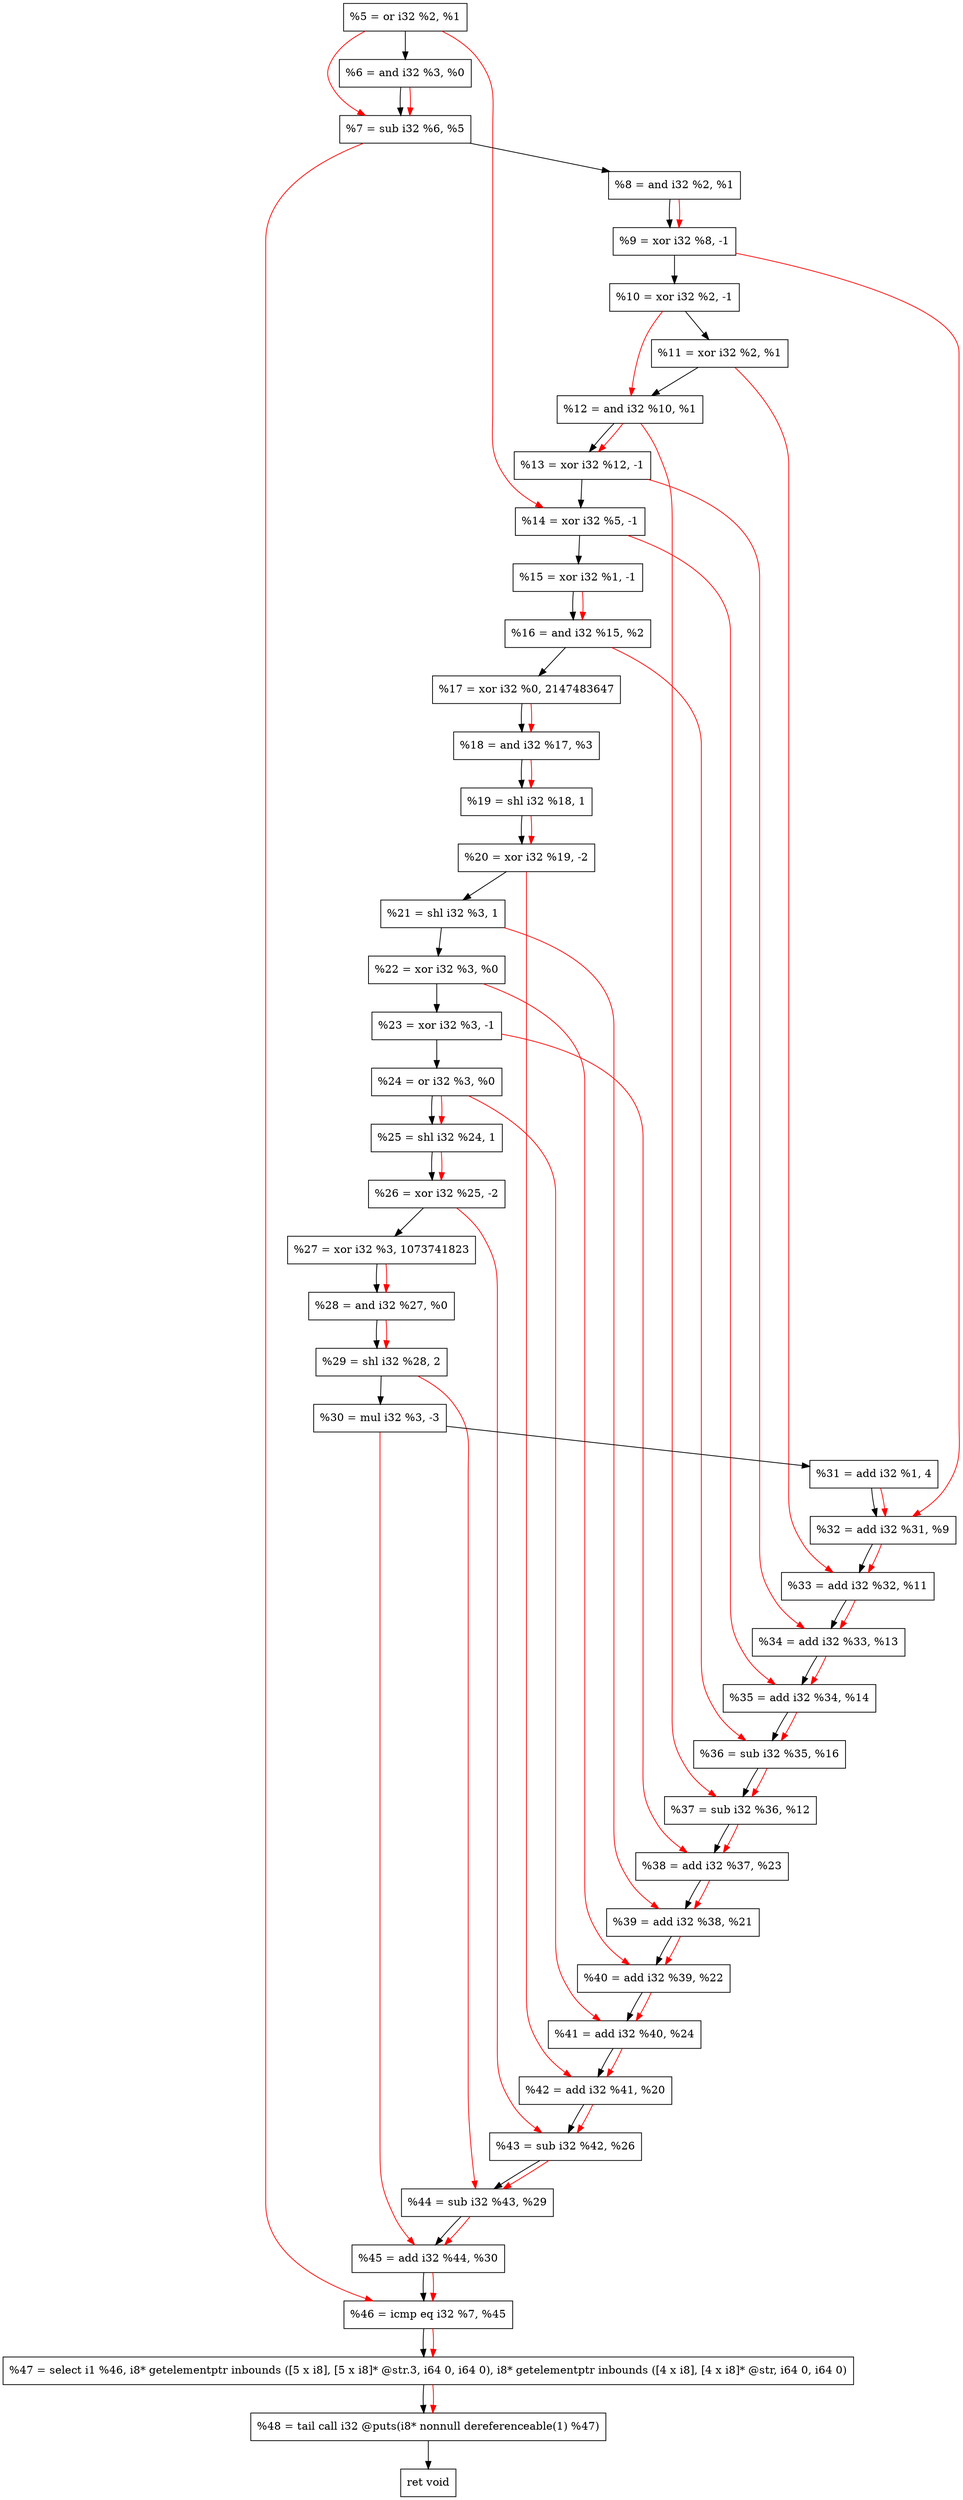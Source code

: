 digraph "DFG for'crackme' function" {
	Node0x209bb50[shape=record, label="  %5 = or i32 %2, %1"];
	Node0x209bbc0[shape=record, label="  %6 = and i32 %3, %0"];
	Node0x209bc30[shape=record, label="  %7 = sub i32 %6, %5"];
	Node0x209bca0[shape=record, label="  %8 = and i32 %2, %1"];
	Node0x209c320[shape=record, label="  %9 = xor i32 %8, -1"];
	Node0x209c390[shape=record, label="  %10 = xor i32 %2, -1"];
	Node0x209c400[shape=record, label="  %11 = xor i32 %2, %1"];
	Node0x209c470[shape=record, label="  %12 = and i32 %10, %1"];
	Node0x209c4e0[shape=record, label="  %13 = xor i32 %12, -1"];
	Node0x209c550[shape=record, label="  %14 = xor i32 %5, -1"];
	Node0x209c5c0[shape=record, label="  %15 = xor i32 %1, -1"];
	Node0x209c630[shape=record, label="  %16 = and i32 %15, %2"];
	Node0x209c6d0[shape=record, label="  %17 = xor i32 %0, 2147483647"];
	Node0x209c740[shape=record, label="  %18 = and i32 %17, %3"];
	Node0x209c7e0[shape=record, label="  %19 = shl i32 %18, 1"];
	Node0x209c880[shape=record, label="  %20 = xor i32 %19, -2"];
	Node0x209c8f0[shape=record, label="  %21 = shl i32 %3, 1"];
	Node0x209c960[shape=record, label="  %22 = xor i32 %3, %0"];
	Node0x209c9d0[shape=record, label="  %23 = xor i32 %3, -1"];
	Node0x209ca40[shape=record, label="  %24 = or i32 %3, %0"];
	Node0x209cab0[shape=record, label="  %25 = shl i32 %24, 1"];
	Node0x209cb20[shape=record, label="  %26 = xor i32 %25, -2"];
	Node0x209cbc0[shape=record, label="  %27 = xor i32 %3, 1073741823"];
	Node0x209cc30[shape=record, label="  %28 = and i32 %27, %0"];
	Node0x209ccd0[shape=record, label="  %29 = shl i32 %28, 2"];
	Node0x209cd70[shape=record, label="  %30 = mul i32 %3, -3"];
	Node0x209ce10[shape=record, label="  %31 = add i32 %1, 4"];
	Node0x209ce80[shape=record, label="  %32 = add i32 %31, %9"];
	Node0x209d100[shape=record, label="  %33 = add i32 %32, %11"];
	Node0x209d170[shape=record, label="  %34 = add i32 %33, %13"];
	Node0x209d1e0[shape=record, label="  %35 = add i32 %34, %14"];
	Node0x209d250[shape=record, label="  %36 = sub i32 %35, %16"];
	Node0x209d2c0[shape=record, label="  %37 = sub i32 %36, %12"];
	Node0x209d330[shape=record, label="  %38 = add i32 %37, %23"];
	Node0x209d3a0[shape=record, label="  %39 = add i32 %38, %21"];
	Node0x209d410[shape=record, label="  %40 = add i32 %39, %22"];
	Node0x209d480[shape=record, label="  %41 = add i32 %40, %24"];
	Node0x209d4f0[shape=record, label="  %42 = add i32 %41, %20"];
	Node0x209d560[shape=record, label="  %43 = sub i32 %42, %26"];
	Node0x209d5d0[shape=record, label="  %44 = sub i32 %43, %29"];
	Node0x209d640[shape=record, label="  %45 = add i32 %44, %30"];
	Node0x209d6b0[shape=record, label="  %46 = icmp eq i32 %7, %45"];
	Node0x203c268[shape=record, label="  %47 = select i1 %46, i8* getelementptr inbounds ([5 x i8], [5 x i8]* @str.3, i64 0, i64 0), i8* getelementptr inbounds ([4 x i8], [4 x i8]* @str, i64 0, i64 0)"];
	Node0x209db50[shape=record, label="  %48 = tail call i32 @puts(i8* nonnull dereferenceable(1) %47)"];
	Node0x209dba0[shape=record, label="  ret void"];
	Node0x209bb50 -> Node0x209bbc0;
	Node0x209bbc0 -> Node0x209bc30;
	Node0x209bc30 -> Node0x209bca0;
	Node0x209bca0 -> Node0x209c320;
	Node0x209c320 -> Node0x209c390;
	Node0x209c390 -> Node0x209c400;
	Node0x209c400 -> Node0x209c470;
	Node0x209c470 -> Node0x209c4e0;
	Node0x209c4e0 -> Node0x209c550;
	Node0x209c550 -> Node0x209c5c0;
	Node0x209c5c0 -> Node0x209c630;
	Node0x209c630 -> Node0x209c6d0;
	Node0x209c6d0 -> Node0x209c740;
	Node0x209c740 -> Node0x209c7e0;
	Node0x209c7e0 -> Node0x209c880;
	Node0x209c880 -> Node0x209c8f0;
	Node0x209c8f0 -> Node0x209c960;
	Node0x209c960 -> Node0x209c9d0;
	Node0x209c9d0 -> Node0x209ca40;
	Node0x209ca40 -> Node0x209cab0;
	Node0x209cab0 -> Node0x209cb20;
	Node0x209cb20 -> Node0x209cbc0;
	Node0x209cbc0 -> Node0x209cc30;
	Node0x209cc30 -> Node0x209ccd0;
	Node0x209ccd0 -> Node0x209cd70;
	Node0x209cd70 -> Node0x209ce10;
	Node0x209ce10 -> Node0x209ce80;
	Node0x209ce80 -> Node0x209d100;
	Node0x209d100 -> Node0x209d170;
	Node0x209d170 -> Node0x209d1e0;
	Node0x209d1e0 -> Node0x209d250;
	Node0x209d250 -> Node0x209d2c0;
	Node0x209d2c0 -> Node0x209d330;
	Node0x209d330 -> Node0x209d3a0;
	Node0x209d3a0 -> Node0x209d410;
	Node0x209d410 -> Node0x209d480;
	Node0x209d480 -> Node0x209d4f0;
	Node0x209d4f0 -> Node0x209d560;
	Node0x209d560 -> Node0x209d5d0;
	Node0x209d5d0 -> Node0x209d640;
	Node0x209d640 -> Node0x209d6b0;
	Node0x209d6b0 -> Node0x203c268;
	Node0x203c268 -> Node0x209db50;
	Node0x209db50 -> Node0x209dba0;
edge [color=red]
	Node0x209bbc0 -> Node0x209bc30;
	Node0x209bb50 -> Node0x209bc30;
	Node0x209bca0 -> Node0x209c320;
	Node0x209c390 -> Node0x209c470;
	Node0x209c470 -> Node0x209c4e0;
	Node0x209bb50 -> Node0x209c550;
	Node0x209c5c0 -> Node0x209c630;
	Node0x209c6d0 -> Node0x209c740;
	Node0x209c740 -> Node0x209c7e0;
	Node0x209c7e0 -> Node0x209c880;
	Node0x209ca40 -> Node0x209cab0;
	Node0x209cab0 -> Node0x209cb20;
	Node0x209cbc0 -> Node0x209cc30;
	Node0x209cc30 -> Node0x209ccd0;
	Node0x209ce10 -> Node0x209ce80;
	Node0x209c320 -> Node0x209ce80;
	Node0x209ce80 -> Node0x209d100;
	Node0x209c400 -> Node0x209d100;
	Node0x209d100 -> Node0x209d170;
	Node0x209c4e0 -> Node0x209d170;
	Node0x209d170 -> Node0x209d1e0;
	Node0x209c550 -> Node0x209d1e0;
	Node0x209d1e0 -> Node0x209d250;
	Node0x209c630 -> Node0x209d250;
	Node0x209d250 -> Node0x209d2c0;
	Node0x209c470 -> Node0x209d2c0;
	Node0x209d2c0 -> Node0x209d330;
	Node0x209c9d0 -> Node0x209d330;
	Node0x209d330 -> Node0x209d3a0;
	Node0x209c8f0 -> Node0x209d3a0;
	Node0x209d3a0 -> Node0x209d410;
	Node0x209c960 -> Node0x209d410;
	Node0x209d410 -> Node0x209d480;
	Node0x209ca40 -> Node0x209d480;
	Node0x209d480 -> Node0x209d4f0;
	Node0x209c880 -> Node0x209d4f0;
	Node0x209d4f0 -> Node0x209d560;
	Node0x209cb20 -> Node0x209d560;
	Node0x209d560 -> Node0x209d5d0;
	Node0x209ccd0 -> Node0x209d5d0;
	Node0x209d5d0 -> Node0x209d640;
	Node0x209cd70 -> Node0x209d640;
	Node0x209bc30 -> Node0x209d6b0;
	Node0x209d640 -> Node0x209d6b0;
	Node0x209d6b0 -> Node0x203c268;
	Node0x203c268 -> Node0x209db50;
}
